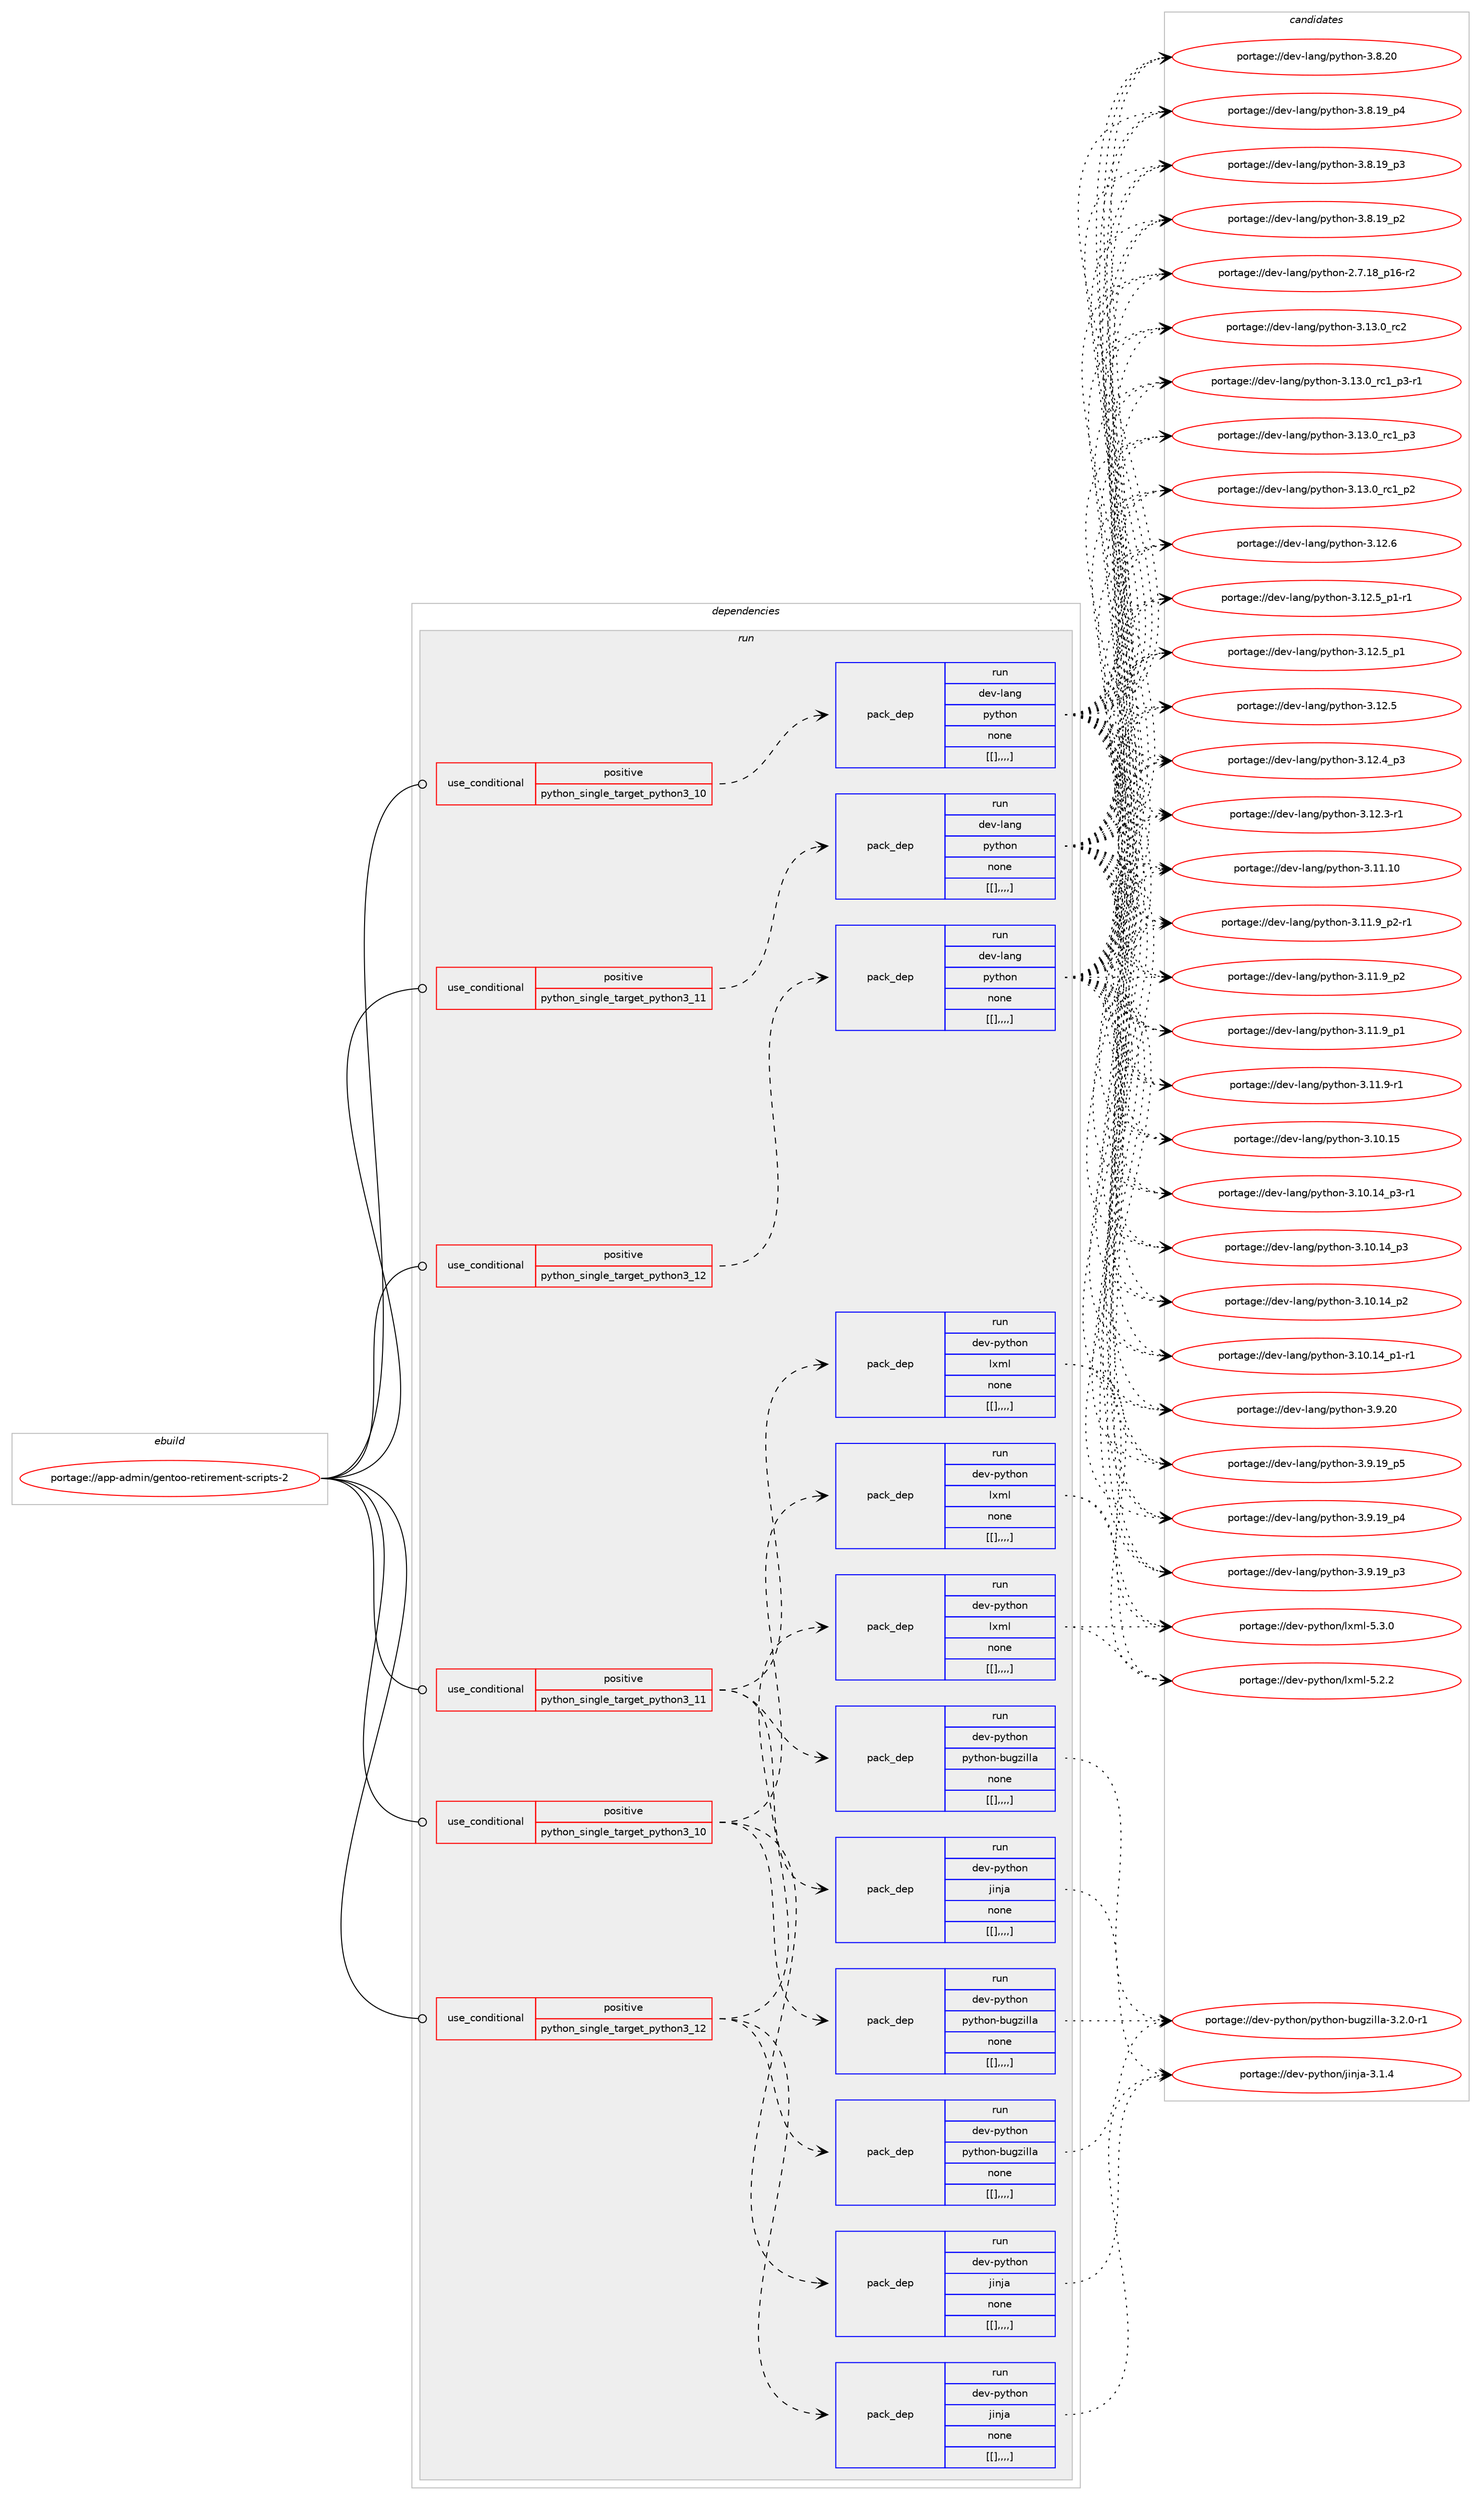 digraph prolog {

# *************
# Graph options
# *************

newrank=true;
concentrate=true;
compound=true;
graph [rankdir=LR,fontname=Helvetica,fontsize=10,ranksep=1.5];#, ranksep=2.5, nodesep=0.2];
edge  [arrowhead=vee];
node  [fontname=Helvetica,fontsize=10];

# **********
# The ebuild
# **********

subgraph cluster_leftcol {
color=gray;
label=<<i>ebuild</i>>;
id [label="portage://app-admin/gentoo-retirement-scripts-2", color=red, width=4, href="../app-admin/gentoo-retirement-scripts-2.svg"];
}

# ****************
# The dependencies
# ****************

subgraph cluster_midcol {
color=gray;
label=<<i>dependencies</i>>;
subgraph cluster_compile {
fillcolor="#eeeeee";
style=filled;
label=<<i>compile</i>>;
}
subgraph cluster_compileandrun {
fillcolor="#eeeeee";
style=filled;
label=<<i>compile and run</i>>;
}
subgraph cluster_run {
fillcolor="#eeeeee";
style=filled;
label=<<i>run</i>>;
subgraph cond611 {
dependency2679 [label=<<TABLE BORDER="0" CELLBORDER="1" CELLSPACING="0" CELLPADDING="4"><TR><TD ROWSPAN="3" CELLPADDING="10">use_conditional</TD></TR><TR><TD>positive</TD></TR><TR><TD>python_single_target_python3_10</TD></TR></TABLE>>, shape=none, color=red];
subgraph pack2061 {
dependency2680 [label=<<TABLE BORDER="0" CELLBORDER="1" CELLSPACING="0" CELLPADDING="4" WIDTH="220"><TR><TD ROWSPAN="6" CELLPADDING="30">pack_dep</TD></TR><TR><TD WIDTH="110">run</TD></TR><TR><TD>dev-lang</TD></TR><TR><TD>python</TD></TR><TR><TD>none</TD></TR><TR><TD>[[],,,,]</TD></TR></TABLE>>, shape=none, color=blue];
}
dependency2679:e -> dependency2680:w [weight=20,style="dashed",arrowhead="vee"];
}
id:e -> dependency2679:w [weight=20,style="solid",arrowhead="odot"];
subgraph cond612 {
dependency2681 [label=<<TABLE BORDER="0" CELLBORDER="1" CELLSPACING="0" CELLPADDING="4"><TR><TD ROWSPAN="3" CELLPADDING="10">use_conditional</TD></TR><TR><TD>positive</TD></TR><TR><TD>python_single_target_python3_10</TD></TR></TABLE>>, shape=none, color=red];
subgraph pack2062 {
dependency2682 [label=<<TABLE BORDER="0" CELLBORDER="1" CELLSPACING="0" CELLPADDING="4" WIDTH="220"><TR><TD ROWSPAN="6" CELLPADDING="30">pack_dep</TD></TR><TR><TD WIDTH="110">run</TD></TR><TR><TD>dev-python</TD></TR><TR><TD>jinja</TD></TR><TR><TD>none</TD></TR><TR><TD>[[],,,,]</TD></TR></TABLE>>, shape=none, color=blue];
}
dependency2681:e -> dependency2682:w [weight=20,style="dashed",arrowhead="vee"];
subgraph pack2063 {
dependency2683 [label=<<TABLE BORDER="0" CELLBORDER="1" CELLSPACING="0" CELLPADDING="4" WIDTH="220"><TR><TD ROWSPAN="6" CELLPADDING="30">pack_dep</TD></TR><TR><TD WIDTH="110">run</TD></TR><TR><TD>dev-python</TD></TR><TR><TD>lxml</TD></TR><TR><TD>none</TD></TR><TR><TD>[[],,,,]</TD></TR></TABLE>>, shape=none, color=blue];
}
dependency2681:e -> dependency2683:w [weight=20,style="dashed",arrowhead="vee"];
subgraph pack2064 {
dependency2684 [label=<<TABLE BORDER="0" CELLBORDER="1" CELLSPACING="0" CELLPADDING="4" WIDTH="220"><TR><TD ROWSPAN="6" CELLPADDING="30">pack_dep</TD></TR><TR><TD WIDTH="110">run</TD></TR><TR><TD>dev-python</TD></TR><TR><TD>python-bugzilla</TD></TR><TR><TD>none</TD></TR><TR><TD>[[],,,,]</TD></TR></TABLE>>, shape=none, color=blue];
}
dependency2681:e -> dependency2684:w [weight=20,style="dashed",arrowhead="vee"];
}
id:e -> dependency2681:w [weight=20,style="solid",arrowhead="odot"];
subgraph cond613 {
dependency2685 [label=<<TABLE BORDER="0" CELLBORDER="1" CELLSPACING="0" CELLPADDING="4"><TR><TD ROWSPAN="3" CELLPADDING="10">use_conditional</TD></TR><TR><TD>positive</TD></TR><TR><TD>python_single_target_python3_11</TD></TR></TABLE>>, shape=none, color=red];
subgraph pack2065 {
dependency2686 [label=<<TABLE BORDER="0" CELLBORDER="1" CELLSPACING="0" CELLPADDING="4" WIDTH="220"><TR><TD ROWSPAN="6" CELLPADDING="30">pack_dep</TD></TR><TR><TD WIDTH="110">run</TD></TR><TR><TD>dev-lang</TD></TR><TR><TD>python</TD></TR><TR><TD>none</TD></TR><TR><TD>[[],,,,]</TD></TR></TABLE>>, shape=none, color=blue];
}
dependency2685:e -> dependency2686:w [weight=20,style="dashed",arrowhead="vee"];
}
id:e -> dependency2685:w [weight=20,style="solid",arrowhead="odot"];
subgraph cond614 {
dependency2687 [label=<<TABLE BORDER="0" CELLBORDER="1" CELLSPACING="0" CELLPADDING="4"><TR><TD ROWSPAN="3" CELLPADDING="10">use_conditional</TD></TR><TR><TD>positive</TD></TR><TR><TD>python_single_target_python3_11</TD></TR></TABLE>>, shape=none, color=red];
subgraph pack2066 {
dependency2688 [label=<<TABLE BORDER="0" CELLBORDER="1" CELLSPACING="0" CELLPADDING="4" WIDTH="220"><TR><TD ROWSPAN="6" CELLPADDING="30">pack_dep</TD></TR><TR><TD WIDTH="110">run</TD></TR><TR><TD>dev-python</TD></TR><TR><TD>jinja</TD></TR><TR><TD>none</TD></TR><TR><TD>[[],,,,]</TD></TR></TABLE>>, shape=none, color=blue];
}
dependency2687:e -> dependency2688:w [weight=20,style="dashed",arrowhead="vee"];
subgraph pack2067 {
dependency2689 [label=<<TABLE BORDER="0" CELLBORDER="1" CELLSPACING="0" CELLPADDING="4" WIDTH="220"><TR><TD ROWSPAN="6" CELLPADDING="30">pack_dep</TD></TR><TR><TD WIDTH="110">run</TD></TR><TR><TD>dev-python</TD></TR><TR><TD>lxml</TD></TR><TR><TD>none</TD></TR><TR><TD>[[],,,,]</TD></TR></TABLE>>, shape=none, color=blue];
}
dependency2687:e -> dependency2689:w [weight=20,style="dashed",arrowhead="vee"];
subgraph pack2068 {
dependency2690 [label=<<TABLE BORDER="0" CELLBORDER="1" CELLSPACING="0" CELLPADDING="4" WIDTH="220"><TR><TD ROWSPAN="6" CELLPADDING="30">pack_dep</TD></TR><TR><TD WIDTH="110">run</TD></TR><TR><TD>dev-python</TD></TR><TR><TD>python-bugzilla</TD></TR><TR><TD>none</TD></TR><TR><TD>[[],,,,]</TD></TR></TABLE>>, shape=none, color=blue];
}
dependency2687:e -> dependency2690:w [weight=20,style="dashed",arrowhead="vee"];
}
id:e -> dependency2687:w [weight=20,style="solid",arrowhead="odot"];
subgraph cond615 {
dependency2691 [label=<<TABLE BORDER="0" CELLBORDER="1" CELLSPACING="0" CELLPADDING="4"><TR><TD ROWSPAN="3" CELLPADDING="10">use_conditional</TD></TR><TR><TD>positive</TD></TR><TR><TD>python_single_target_python3_12</TD></TR></TABLE>>, shape=none, color=red];
subgraph pack2069 {
dependency2692 [label=<<TABLE BORDER="0" CELLBORDER="1" CELLSPACING="0" CELLPADDING="4" WIDTH="220"><TR><TD ROWSPAN="6" CELLPADDING="30">pack_dep</TD></TR><TR><TD WIDTH="110">run</TD></TR><TR><TD>dev-lang</TD></TR><TR><TD>python</TD></TR><TR><TD>none</TD></TR><TR><TD>[[],,,,]</TD></TR></TABLE>>, shape=none, color=blue];
}
dependency2691:e -> dependency2692:w [weight=20,style="dashed",arrowhead="vee"];
}
id:e -> dependency2691:w [weight=20,style="solid",arrowhead="odot"];
subgraph cond616 {
dependency2693 [label=<<TABLE BORDER="0" CELLBORDER="1" CELLSPACING="0" CELLPADDING="4"><TR><TD ROWSPAN="3" CELLPADDING="10">use_conditional</TD></TR><TR><TD>positive</TD></TR><TR><TD>python_single_target_python3_12</TD></TR></TABLE>>, shape=none, color=red];
subgraph pack2070 {
dependency2694 [label=<<TABLE BORDER="0" CELLBORDER="1" CELLSPACING="0" CELLPADDING="4" WIDTH="220"><TR><TD ROWSPAN="6" CELLPADDING="30">pack_dep</TD></TR><TR><TD WIDTH="110">run</TD></TR><TR><TD>dev-python</TD></TR><TR><TD>jinja</TD></TR><TR><TD>none</TD></TR><TR><TD>[[],,,,]</TD></TR></TABLE>>, shape=none, color=blue];
}
dependency2693:e -> dependency2694:w [weight=20,style="dashed",arrowhead="vee"];
subgraph pack2071 {
dependency2695 [label=<<TABLE BORDER="0" CELLBORDER="1" CELLSPACING="0" CELLPADDING="4" WIDTH="220"><TR><TD ROWSPAN="6" CELLPADDING="30">pack_dep</TD></TR><TR><TD WIDTH="110">run</TD></TR><TR><TD>dev-python</TD></TR><TR><TD>lxml</TD></TR><TR><TD>none</TD></TR><TR><TD>[[],,,,]</TD></TR></TABLE>>, shape=none, color=blue];
}
dependency2693:e -> dependency2695:w [weight=20,style="dashed",arrowhead="vee"];
subgraph pack2072 {
dependency2696 [label=<<TABLE BORDER="0" CELLBORDER="1" CELLSPACING="0" CELLPADDING="4" WIDTH="220"><TR><TD ROWSPAN="6" CELLPADDING="30">pack_dep</TD></TR><TR><TD WIDTH="110">run</TD></TR><TR><TD>dev-python</TD></TR><TR><TD>python-bugzilla</TD></TR><TR><TD>none</TD></TR><TR><TD>[[],,,,]</TD></TR></TABLE>>, shape=none, color=blue];
}
dependency2693:e -> dependency2696:w [weight=20,style="dashed",arrowhead="vee"];
}
id:e -> dependency2693:w [weight=20,style="solid",arrowhead="odot"];
}
}

# **************
# The candidates
# **************

subgraph cluster_choices {
rank=same;
color=gray;
label=<<i>candidates</i>>;

subgraph choice2061 {
color=black;
nodesep=1;
choice10010111845108971101034711212111610411111045514649514648951149950 [label="portage://dev-lang/python-3.13.0_rc2", color=red, width=4,href="../dev-lang/python-3.13.0_rc2.svg"];
choice1001011184510897110103471121211161041111104551464951464895114994995112514511449 [label="portage://dev-lang/python-3.13.0_rc1_p3-r1", color=red, width=4,href="../dev-lang/python-3.13.0_rc1_p3-r1.svg"];
choice100101118451089711010347112121116104111110455146495146489511499499511251 [label="portage://dev-lang/python-3.13.0_rc1_p3", color=red, width=4,href="../dev-lang/python-3.13.0_rc1_p3.svg"];
choice100101118451089711010347112121116104111110455146495146489511499499511250 [label="portage://dev-lang/python-3.13.0_rc1_p2", color=red, width=4,href="../dev-lang/python-3.13.0_rc1_p2.svg"];
choice10010111845108971101034711212111610411111045514649504654 [label="portage://dev-lang/python-3.12.6", color=red, width=4,href="../dev-lang/python-3.12.6.svg"];
choice1001011184510897110103471121211161041111104551464950465395112494511449 [label="portage://dev-lang/python-3.12.5_p1-r1", color=red, width=4,href="../dev-lang/python-3.12.5_p1-r1.svg"];
choice100101118451089711010347112121116104111110455146495046539511249 [label="portage://dev-lang/python-3.12.5_p1", color=red, width=4,href="../dev-lang/python-3.12.5_p1.svg"];
choice10010111845108971101034711212111610411111045514649504653 [label="portage://dev-lang/python-3.12.5", color=red, width=4,href="../dev-lang/python-3.12.5.svg"];
choice100101118451089711010347112121116104111110455146495046529511251 [label="portage://dev-lang/python-3.12.4_p3", color=red, width=4,href="../dev-lang/python-3.12.4_p3.svg"];
choice100101118451089711010347112121116104111110455146495046514511449 [label="portage://dev-lang/python-3.12.3-r1", color=red, width=4,href="../dev-lang/python-3.12.3-r1.svg"];
choice1001011184510897110103471121211161041111104551464949464948 [label="portage://dev-lang/python-3.11.10", color=red, width=4,href="../dev-lang/python-3.11.10.svg"];
choice1001011184510897110103471121211161041111104551464949465795112504511449 [label="portage://dev-lang/python-3.11.9_p2-r1", color=red, width=4,href="../dev-lang/python-3.11.9_p2-r1.svg"];
choice100101118451089711010347112121116104111110455146494946579511250 [label="portage://dev-lang/python-3.11.9_p2", color=red, width=4,href="../dev-lang/python-3.11.9_p2.svg"];
choice100101118451089711010347112121116104111110455146494946579511249 [label="portage://dev-lang/python-3.11.9_p1", color=red, width=4,href="../dev-lang/python-3.11.9_p1.svg"];
choice100101118451089711010347112121116104111110455146494946574511449 [label="portage://dev-lang/python-3.11.9-r1", color=red, width=4,href="../dev-lang/python-3.11.9-r1.svg"];
choice1001011184510897110103471121211161041111104551464948464953 [label="portage://dev-lang/python-3.10.15", color=red, width=4,href="../dev-lang/python-3.10.15.svg"];
choice100101118451089711010347112121116104111110455146494846495295112514511449 [label="portage://dev-lang/python-3.10.14_p3-r1", color=red, width=4,href="../dev-lang/python-3.10.14_p3-r1.svg"];
choice10010111845108971101034711212111610411111045514649484649529511251 [label="portage://dev-lang/python-3.10.14_p3", color=red, width=4,href="../dev-lang/python-3.10.14_p3.svg"];
choice10010111845108971101034711212111610411111045514649484649529511250 [label="portage://dev-lang/python-3.10.14_p2", color=red, width=4,href="../dev-lang/python-3.10.14_p2.svg"];
choice100101118451089711010347112121116104111110455146494846495295112494511449 [label="portage://dev-lang/python-3.10.14_p1-r1", color=red, width=4,href="../dev-lang/python-3.10.14_p1-r1.svg"];
choice10010111845108971101034711212111610411111045514657465048 [label="portage://dev-lang/python-3.9.20", color=red, width=4,href="../dev-lang/python-3.9.20.svg"];
choice100101118451089711010347112121116104111110455146574649579511253 [label="portage://dev-lang/python-3.9.19_p5", color=red, width=4,href="../dev-lang/python-3.9.19_p5.svg"];
choice100101118451089711010347112121116104111110455146574649579511252 [label="portage://dev-lang/python-3.9.19_p4", color=red, width=4,href="../dev-lang/python-3.9.19_p4.svg"];
choice100101118451089711010347112121116104111110455146574649579511251 [label="portage://dev-lang/python-3.9.19_p3", color=red, width=4,href="../dev-lang/python-3.9.19_p3.svg"];
choice10010111845108971101034711212111610411111045514656465048 [label="portage://dev-lang/python-3.8.20", color=red, width=4,href="../dev-lang/python-3.8.20.svg"];
choice100101118451089711010347112121116104111110455146564649579511252 [label="portage://dev-lang/python-3.8.19_p4", color=red, width=4,href="../dev-lang/python-3.8.19_p4.svg"];
choice100101118451089711010347112121116104111110455146564649579511251 [label="portage://dev-lang/python-3.8.19_p3", color=red, width=4,href="../dev-lang/python-3.8.19_p3.svg"];
choice100101118451089711010347112121116104111110455146564649579511250 [label="portage://dev-lang/python-3.8.19_p2", color=red, width=4,href="../dev-lang/python-3.8.19_p2.svg"];
choice100101118451089711010347112121116104111110455046554649569511249544511450 [label="portage://dev-lang/python-2.7.18_p16-r2", color=red, width=4,href="../dev-lang/python-2.7.18_p16-r2.svg"];
dependency2680:e -> choice10010111845108971101034711212111610411111045514649514648951149950:w [style=dotted,weight="100"];
dependency2680:e -> choice1001011184510897110103471121211161041111104551464951464895114994995112514511449:w [style=dotted,weight="100"];
dependency2680:e -> choice100101118451089711010347112121116104111110455146495146489511499499511251:w [style=dotted,weight="100"];
dependency2680:e -> choice100101118451089711010347112121116104111110455146495146489511499499511250:w [style=dotted,weight="100"];
dependency2680:e -> choice10010111845108971101034711212111610411111045514649504654:w [style=dotted,weight="100"];
dependency2680:e -> choice1001011184510897110103471121211161041111104551464950465395112494511449:w [style=dotted,weight="100"];
dependency2680:e -> choice100101118451089711010347112121116104111110455146495046539511249:w [style=dotted,weight="100"];
dependency2680:e -> choice10010111845108971101034711212111610411111045514649504653:w [style=dotted,weight="100"];
dependency2680:e -> choice100101118451089711010347112121116104111110455146495046529511251:w [style=dotted,weight="100"];
dependency2680:e -> choice100101118451089711010347112121116104111110455146495046514511449:w [style=dotted,weight="100"];
dependency2680:e -> choice1001011184510897110103471121211161041111104551464949464948:w [style=dotted,weight="100"];
dependency2680:e -> choice1001011184510897110103471121211161041111104551464949465795112504511449:w [style=dotted,weight="100"];
dependency2680:e -> choice100101118451089711010347112121116104111110455146494946579511250:w [style=dotted,weight="100"];
dependency2680:e -> choice100101118451089711010347112121116104111110455146494946579511249:w [style=dotted,weight="100"];
dependency2680:e -> choice100101118451089711010347112121116104111110455146494946574511449:w [style=dotted,weight="100"];
dependency2680:e -> choice1001011184510897110103471121211161041111104551464948464953:w [style=dotted,weight="100"];
dependency2680:e -> choice100101118451089711010347112121116104111110455146494846495295112514511449:w [style=dotted,weight="100"];
dependency2680:e -> choice10010111845108971101034711212111610411111045514649484649529511251:w [style=dotted,weight="100"];
dependency2680:e -> choice10010111845108971101034711212111610411111045514649484649529511250:w [style=dotted,weight="100"];
dependency2680:e -> choice100101118451089711010347112121116104111110455146494846495295112494511449:w [style=dotted,weight="100"];
dependency2680:e -> choice10010111845108971101034711212111610411111045514657465048:w [style=dotted,weight="100"];
dependency2680:e -> choice100101118451089711010347112121116104111110455146574649579511253:w [style=dotted,weight="100"];
dependency2680:e -> choice100101118451089711010347112121116104111110455146574649579511252:w [style=dotted,weight="100"];
dependency2680:e -> choice100101118451089711010347112121116104111110455146574649579511251:w [style=dotted,weight="100"];
dependency2680:e -> choice10010111845108971101034711212111610411111045514656465048:w [style=dotted,weight="100"];
dependency2680:e -> choice100101118451089711010347112121116104111110455146564649579511252:w [style=dotted,weight="100"];
dependency2680:e -> choice100101118451089711010347112121116104111110455146564649579511251:w [style=dotted,weight="100"];
dependency2680:e -> choice100101118451089711010347112121116104111110455146564649579511250:w [style=dotted,weight="100"];
dependency2680:e -> choice100101118451089711010347112121116104111110455046554649569511249544511450:w [style=dotted,weight="100"];
}
subgraph choice2062 {
color=black;
nodesep=1;
choice100101118451121211161041111104710610511010697455146494652 [label="portage://dev-python/jinja-3.1.4", color=red, width=4,href="../dev-python/jinja-3.1.4.svg"];
dependency2682:e -> choice100101118451121211161041111104710610511010697455146494652:w [style=dotted,weight="100"];
}
subgraph choice2063 {
color=black;
nodesep=1;
choice1001011184511212111610411111047108120109108455346514648 [label="portage://dev-python/lxml-5.3.0", color=red, width=4,href="../dev-python/lxml-5.3.0.svg"];
choice1001011184511212111610411111047108120109108455346504650 [label="portage://dev-python/lxml-5.2.2", color=red, width=4,href="../dev-python/lxml-5.2.2.svg"];
dependency2683:e -> choice1001011184511212111610411111047108120109108455346514648:w [style=dotted,weight="100"];
dependency2683:e -> choice1001011184511212111610411111047108120109108455346504650:w [style=dotted,weight="100"];
}
subgraph choice2064 {
color=black;
nodesep=1;
choice10010111845112121116104111110471121211161041111104598117103122105108108974551465046484511449 [label="portage://dev-python/python-bugzilla-3.2.0-r1", color=red, width=4,href="../dev-python/python-bugzilla-3.2.0-r1.svg"];
dependency2684:e -> choice10010111845112121116104111110471121211161041111104598117103122105108108974551465046484511449:w [style=dotted,weight="100"];
}
subgraph choice2065 {
color=black;
nodesep=1;
choice10010111845108971101034711212111610411111045514649514648951149950 [label="portage://dev-lang/python-3.13.0_rc2", color=red, width=4,href="../dev-lang/python-3.13.0_rc2.svg"];
choice1001011184510897110103471121211161041111104551464951464895114994995112514511449 [label="portage://dev-lang/python-3.13.0_rc1_p3-r1", color=red, width=4,href="../dev-lang/python-3.13.0_rc1_p3-r1.svg"];
choice100101118451089711010347112121116104111110455146495146489511499499511251 [label="portage://dev-lang/python-3.13.0_rc1_p3", color=red, width=4,href="../dev-lang/python-3.13.0_rc1_p3.svg"];
choice100101118451089711010347112121116104111110455146495146489511499499511250 [label="portage://dev-lang/python-3.13.0_rc1_p2", color=red, width=4,href="../dev-lang/python-3.13.0_rc1_p2.svg"];
choice10010111845108971101034711212111610411111045514649504654 [label="portage://dev-lang/python-3.12.6", color=red, width=4,href="../dev-lang/python-3.12.6.svg"];
choice1001011184510897110103471121211161041111104551464950465395112494511449 [label="portage://dev-lang/python-3.12.5_p1-r1", color=red, width=4,href="../dev-lang/python-3.12.5_p1-r1.svg"];
choice100101118451089711010347112121116104111110455146495046539511249 [label="portage://dev-lang/python-3.12.5_p1", color=red, width=4,href="../dev-lang/python-3.12.5_p1.svg"];
choice10010111845108971101034711212111610411111045514649504653 [label="portage://dev-lang/python-3.12.5", color=red, width=4,href="../dev-lang/python-3.12.5.svg"];
choice100101118451089711010347112121116104111110455146495046529511251 [label="portage://dev-lang/python-3.12.4_p3", color=red, width=4,href="../dev-lang/python-3.12.4_p3.svg"];
choice100101118451089711010347112121116104111110455146495046514511449 [label="portage://dev-lang/python-3.12.3-r1", color=red, width=4,href="../dev-lang/python-3.12.3-r1.svg"];
choice1001011184510897110103471121211161041111104551464949464948 [label="portage://dev-lang/python-3.11.10", color=red, width=4,href="../dev-lang/python-3.11.10.svg"];
choice1001011184510897110103471121211161041111104551464949465795112504511449 [label="portage://dev-lang/python-3.11.9_p2-r1", color=red, width=4,href="../dev-lang/python-3.11.9_p2-r1.svg"];
choice100101118451089711010347112121116104111110455146494946579511250 [label="portage://dev-lang/python-3.11.9_p2", color=red, width=4,href="../dev-lang/python-3.11.9_p2.svg"];
choice100101118451089711010347112121116104111110455146494946579511249 [label="portage://dev-lang/python-3.11.9_p1", color=red, width=4,href="../dev-lang/python-3.11.9_p1.svg"];
choice100101118451089711010347112121116104111110455146494946574511449 [label="portage://dev-lang/python-3.11.9-r1", color=red, width=4,href="../dev-lang/python-3.11.9-r1.svg"];
choice1001011184510897110103471121211161041111104551464948464953 [label="portage://dev-lang/python-3.10.15", color=red, width=4,href="../dev-lang/python-3.10.15.svg"];
choice100101118451089711010347112121116104111110455146494846495295112514511449 [label="portage://dev-lang/python-3.10.14_p3-r1", color=red, width=4,href="../dev-lang/python-3.10.14_p3-r1.svg"];
choice10010111845108971101034711212111610411111045514649484649529511251 [label="portage://dev-lang/python-3.10.14_p3", color=red, width=4,href="../dev-lang/python-3.10.14_p3.svg"];
choice10010111845108971101034711212111610411111045514649484649529511250 [label="portage://dev-lang/python-3.10.14_p2", color=red, width=4,href="../dev-lang/python-3.10.14_p2.svg"];
choice100101118451089711010347112121116104111110455146494846495295112494511449 [label="portage://dev-lang/python-3.10.14_p1-r1", color=red, width=4,href="../dev-lang/python-3.10.14_p1-r1.svg"];
choice10010111845108971101034711212111610411111045514657465048 [label="portage://dev-lang/python-3.9.20", color=red, width=4,href="../dev-lang/python-3.9.20.svg"];
choice100101118451089711010347112121116104111110455146574649579511253 [label="portage://dev-lang/python-3.9.19_p5", color=red, width=4,href="../dev-lang/python-3.9.19_p5.svg"];
choice100101118451089711010347112121116104111110455146574649579511252 [label="portage://dev-lang/python-3.9.19_p4", color=red, width=4,href="../dev-lang/python-3.9.19_p4.svg"];
choice100101118451089711010347112121116104111110455146574649579511251 [label="portage://dev-lang/python-3.9.19_p3", color=red, width=4,href="../dev-lang/python-3.9.19_p3.svg"];
choice10010111845108971101034711212111610411111045514656465048 [label="portage://dev-lang/python-3.8.20", color=red, width=4,href="../dev-lang/python-3.8.20.svg"];
choice100101118451089711010347112121116104111110455146564649579511252 [label="portage://dev-lang/python-3.8.19_p4", color=red, width=4,href="../dev-lang/python-3.8.19_p4.svg"];
choice100101118451089711010347112121116104111110455146564649579511251 [label="portage://dev-lang/python-3.8.19_p3", color=red, width=4,href="../dev-lang/python-3.8.19_p3.svg"];
choice100101118451089711010347112121116104111110455146564649579511250 [label="portage://dev-lang/python-3.8.19_p2", color=red, width=4,href="../dev-lang/python-3.8.19_p2.svg"];
choice100101118451089711010347112121116104111110455046554649569511249544511450 [label="portage://dev-lang/python-2.7.18_p16-r2", color=red, width=4,href="../dev-lang/python-2.7.18_p16-r2.svg"];
dependency2686:e -> choice10010111845108971101034711212111610411111045514649514648951149950:w [style=dotted,weight="100"];
dependency2686:e -> choice1001011184510897110103471121211161041111104551464951464895114994995112514511449:w [style=dotted,weight="100"];
dependency2686:e -> choice100101118451089711010347112121116104111110455146495146489511499499511251:w [style=dotted,weight="100"];
dependency2686:e -> choice100101118451089711010347112121116104111110455146495146489511499499511250:w [style=dotted,weight="100"];
dependency2686:e -> choice10010111845108971101034711212111610411111045514649504654:w [style=dotted,weight="100"];
dependency2686:e -> choice1001011184510897110103471121211161041111104551464950465395112494511449:w [style=dotted,weight="100"];
dependency2686:e -> choice100101118451089711010347112121116104111110455146495046539511249:w [style=dotted,weight="100"];
dependency2686:e -> choice10010111845108971101034711212111610411111045514649504653:w [style=dotted,weight="100"];
dependency2686:e -> choice100101118451089711010347112121116104111110455146495046529511251:w [style=dotted,weight="100"];
dependency2686:e -> choice100101118451089711010347112121116104111110455146495046514511449:w [style=dotted,weight="100"];
dependency2686:e -> choice1001011184510897110103471121211161041111104551464949464948:w [style=dotted,weight="100"];
dependency2686:e -> choice1001011184510897110103471121211161041111104551464949465795112504511449:w [style=dotted,weight="100"];
dependency2686:e -> choice100101118451089711010347112121116104111110455146494946579511250:w [style=dotted,weight="100"];
dependency2686:e -> choice100101118451089711010347112121116104111110455146494946579511249:w [style=dotted,weight="100"];
dependency2686:e -> choice100101118451089711010347112121116104111110455146494946574511449:w [style=dotted,weight="100"];
dependency2686:e -> choice1001011184510897110103471121211161041111104551464948464953:w [style=dotted,weight="100"];
dependency2686:e -> choice100101118451089711010347112121116104111110455146494846495295112514511449:w [style=dotted,weight="100"];
dependency2686:e -> choice10010111845108971101034711212111610411111045514649484649529511251:w [style=dotted,weight="100"];
dependency2686:e -> choice10010111845108971101034711212111610411111045514649484649529511250:w [style=dotted,weight="100"];
dependency2686:e -> choice100101118451089711010347112121116104111110455146494846495295112494511449:w [style=dotted,weight="100"];
dependency2686:e -> choice10010111845108971101034711212111610411111045514657465048:w [style=dotted,weight="100"];
dependency2686:e -> choice100101118451089711010347112121116104111110455146574649579511253:w [style=dotted,weight="100"];
dependency2686:e -> choice100101118451089711010347112121116104111110455146574649579511252:w [style=dotted,weight="100"];
dependency2686:e -> choice100101118451089711010347112121116104111110455146574649579511251:w [style=dotted,weight="100"];
dependency2686:e -> choice10010111845108971101034711212111610411111045514656465048:w [style=dotted,weight="100"];
dependency2686:e -> choice100101118451089711010347112121116104111110455146564649579511252:w [style=dotted,weight="100"];
dependency2686:e -> choice100101118451089711010347112121116104111110455146564649579511251:w [style=dotted,weight="100"];
dependency2686:e -> choice100101118451089711010347112121116104111110455146564649579511250:w [style=dotted,weight="100"];
dependency2686:e -> choice100101118451089711010347112121116104111110455046554649569511249544511450:w [style=dotted,weight="100"];
}
subgraph choice2066 {
color=black;
nodesep=1;
choice100101118451121211161041111104710610511010697455146494652 [label="portage://dev-python/jinja-3.1.4", color=red, width=4,href="../dev-python/jinja-3.1.4.svg"];
dependency2688:e -> choice100101118451121211161041111104710610511010697455146494652:w [style=dotted,weight="100"];
}
subgraph choice2067 {
color=black;
nodesep=1;
choice1001011184511212111610411111047108120109108455346514648 [label="portage://dev-python/lxml-5.3.0", color=red, width=4,href="../dev-python/lxml-5.3.0.svg"];
choice1001011184511212111610411111047108120109108455346504650 [label="portage://dev-python/lxml-5.2.2", color=red, width=4,href="../dev-python/lxml-5.2.2.svg"];
dependency2689:e -> choice1001011184511212111610411111047108120109108455346514648:w [style=dotted,weight="100"];
dependency2689:e -> choice1001011184511212111610411111047108120109108455346504650:w [style=dotted,weight="100"];
}
subgraph choice2068 {
color=black;
nodesep=1;
choice10010111845112121116104111110471121211161041111104598117103122105108108974551465046484511449 [label="portage://dev-python/python-bugzilla-3.2.0-r1", color=red, width=4,href="../dev-python/python-bugzilla-3.2.0-r1.svg"];
dependency2690:e -> choice10010111845112121116104111110471121211161041111104598117103122105108108974551465046484511449:w [style=dotted,weight="100"];
}
subgraph choice2069 {
color=black;
nodesep=1;
choice10010111845108971101034711212111610411111045514649514648951149950 [label="portage://dev-lang/python-3.13.0_rc2", color=red, width=4,href="../dev-lang/python-3.13.0_rc2.svg"];
choice1001011184510897110103471121211161041111104551464951464895114994995112514511449 [label="portage://dev-lang/python-3.13.0_rc1_p3-r1", color=red, width=4,href="../dev-lang/python-3.13.0_rc1_p3-r1.svg"];
choice100101118451089711010347112121116104111110455146495146489511499499511251 [label="portage://dev-lang/python-3.13.0_rc1_p3", color=red, width=4,href="../dev-lang/python-3.13.0_rc1_p3.svg"];
choice100101118451089711010347112121116104111110455146495146489511499499511250 [label="portage://dev-lang/python-3.13.0_rc1_p2", color=red, width=4,href="../dev-lang/python-3.13.0_rc1_p2.svg"];
choice10010111845108971101034711212111610411111045514649504654 [label="portage://dev-lang/python-3.12.6", color=red, width=4,href="../dev-lang/python-3.12.6.svg"];
choice1001011184510897110103471121211161041111104551464950465395112494511449 [label="portage://dev-lang/python-3.12.5_p1-r1", color=red, width=4,href="../dev-lang/python-3.12.5_p1-r1.svg"];
choice100101118451089711010347112121116104111110455146495046539511249 [label="portage://dev-lang/python-3.12.5_p1", color=red, width=4,href="../dev-lang/python-3.12.5_p1.svg"];
choice10010111845108971101034711212111610411111045514649504653 [label="portage://dev-lang/python-3.12.5", color=red, width=4,href="../dev-lang/python-3.12.5.svg"];
choice100101118451089711010347112121116104111110455146495046529511251 [label="portage://dev-lang/python-3.12.4_p3", color=red, width=4,href="../dev-lang/python-3.12.4_p3.svg"];
choice100101118451089711010347112121116104111110455146495046514511449 [label="portage://dev-lang/python-3.12.3-r1", color=red, width=4,href="../dev-lang/python-3.12.3-r1.svg"];
choice1001011184510897110103471121211161041111104551464949464948 [label="portage://dev-lang/python-3.11.10", color=red, width=4,href="../dev-lang/python-3.11.10.svg"];
choice1001011184510897110103471121211161041111104551464949465795112504511449 [label="portage://dev-lang/python-3.11.9_p2-r1", color=red, width=4,href="../dev-lang/python-3.11.9_p2-r1.svg"];
choice100101118451089711010347112121116104111110455146494946579511250 [label="portage://dev-lang/python-3.11.9_p2", color=red, width=4,href="../dev-lang/python-3.11.9_p2.svg"];
choice100101118451089711010347112121116104111110455146494946579511249 [label="portage://dev-lang/python-3.11.9_p1", color=red, width=4,href="../dev-lang/python-3.11.9_p1.svg"];
choice100101118451089711010347112121116104111110455146494946574511449 [label="portage://dev-lang/python-3.11.9-r1", color=red, width=4,href="../dev-lang/python-3.11.9-r1.svg"];
choice1001011184510897110103471121211161041111104551464948464953 [label="portage://dev-lang/python-3.10.15", color=red, width=4,href="../dev-lang/python-3.10.15.svg"];
choice100101118451089711010347112121116104111110455146494846495295112514511449 [label="portage://dev-lang/python-3.10.14_p3-r1", color=red, width=4,href="../dev-lang/python-3.10.14_p3-r1.svg"];
choice10010111845108971101034711212111610411111045514649484649529511251 [label="portage://dev-lang/python-3.10.14_p3", color=red, width=4,href="../dev-lang/python-3.10.14_p3.svg"];
choice10010111845108971101034711212111610411111045514649484649529511250 [label="portage://dev-lang/python-3.10.14_p2", color=red, width=4,href="../dev-lang/python-3.10.14_p2.svg"];
choice100101118451089711010347112121116104111110455146494846495295112494511449 [label="portage://dev-lang/python-3.10.14_p1-r1", color=red, width=4,href="../dev-lang/python-3.10.14_p1-r1.svg"];
choice10010111845108971101034711212111610411111045514657465048 [label="portage://dev-lang/python-3.9.20", color=red, width=4,href="../dev-lang/python-3.9.20.svg"];
choice100101118451089711010347112121116104111110455146574649579511253 [label="portage://dev-lang/python-3.9.19_p5", color=red, width=4,href="../dev-lang/python-3.9.19_p5.svg"];
choice100101118451089711010347112121116104111110455146574649579511252 [label="portage://dev-lang/python-3.9.19_p4", color=red, width=4,href="../dev-lang/python-3.9.19_p4.svg"];
choice100101118451089711010347112121116104111110455146574649579511251 [label="portage://dev-lang/python-3.9.19_p3", color=red, width=4,href="../dev-lang/python-3.9.19_p3.svg"];
choice10010111845108971101034711212111610411111045514656465048 [label="portage://dev-lang/python-3.8.20", color=red, width=4,href="../dev-lang/python-3.8.20.svg"];
choice100101118451089711010347112121116104111110455146564649579511252 [label="portage://dev-lang/python-3.8.19_p4", color=red, width=4,href="../dev-lang/python-3.8.19_p4.svg"];
choice100101118451089711010347112121116104111110455146564649579511251 [label="portage://dev-lang/python-3.8.19_p3", color=red, width=4,href="../dev-lang/python-3.8.19_p3.svg"];
choice100101118451089711010347112121116104111110455146564649579511250 [label="portage://dev-lang/python-3.8.19_p2", color=red, width=4,href="../dev-lang/python-3.8.19_p2.svg"];
choice100101118451089711010347112121116104111110455046554649569511249544511450 [label="portage://dev-lang/python-2.7.18_p16-r2", color=red, width=4,href="../dev-lang/python-2.7.18_p16-r2.svg"];
dependency2692:e -> choice10010111845108971101034711212111610411111045514649514648951149950:w [style=dotted,weight="100"];
dependency2692:e -> choice1001011184510897110103471121211161041111104551464951464895114994995112514511449:w [style=dotted,weight="100"];
dependency2692:e -> choice100101118451089711010347112121116104111110455146495146489511499499511251:w [style=dotted,weight="100"];
dependency2692:e -> choice100101118451089711010347112121116104111110455146495146489511499499511250:w [style=dotted,weight="100"];
dependency2692:e -> choice10010111845108971101034711212111610411111045514649504654:w [style=dotted,weight="100"];
dependency2692:e -> choice1001011184510897110103471121211161041111104551464950465395112494511449:w [style=dotted,weight="100"];
dependency2692:e -> choice100101118451089711010347112121116104111110455146495046539511249:w [style=dotted,weight="100"];
dependency2692:e -> choice10010111845108971101034711212111610411111045514649504653:w [style=dotted,weight="100"];
dependency2692:e -> choice100101118451089711010347112121116104111110455146495046529511251:w [style=dotted,weight="100"];
dependency2692:e -> choice100101118451089711010347112121116104111110455146495046514511449:w [style=dotted,weight="100"];
dependency2692:e -> choice1001011184510897110103471121211161041111104551464949464948:w [style=dotted,weight="100"];
dependency2692:e -> choice1001011184510897110103471121211161041111104551464949465795112504511449:w [style=dotted,weight="100"];
dependency2692:e -> choice100101118451089711010347112121116104111110455146494946579511250:w [style=dotted,weight="100"];
dependency2692:e -> choice100101118451089711010347112121116104111110455146494946579511249:w [style=dotted,weight="100"];
dependency2692:e -> choice100101118451089711010347112121116104111110455146494946574511449:w [style=dotted,weight="100"];
dependency2692:e -> choice1001011184510897110103471121211161041111104551464948464953:w [style=dotted,weight="100"];
dependency2692:e -> choice100101118451089711010347112121116104111110455146494846495295112514511449:w [style=dotted,weight="100"];
dependency2692:e -> choice10010111845108971101034711212111610411111045514649484649529511251:w [style=dotted,weight="100"];
dependency2692:e -> choice10010111845108971101034711212111610411111045514649484649529511250:w [style=dotted,weight="100"];
dependency2692:e -> choice100101118451089711010347112121116104111110455146494846495295112494511449:w [style=dotted,weight="100"];
dependency2692:e -> choice10010111845108971101034711212111610411111045514657465048:w [style=dotted,weight="100"];
dependency2692:e -> choice100101118451089711010347112121116104111110455146574649579511253:w [style=dotted,weight="100"];
dependency2692:e -> choice100101118451089711010347112121116104111110455146574649579511252:w [style=dotted,weight="100"];
dependency2692:e -> choice100101118451089711010347112121116104111110455146574649579511251:w [style=dotted,weight="100"];
dependency2692:e -> choice10010111845108971101034711212111610411111045514656465048:w [style=dotted,weight="100"];
dependency2692:e -> choice100101118451089711010347112121116104111110455146564649579511252:w [style=dotted,weight="100"];
dependency2692:e -> choice100101118451089711010347112121116104111110455146564649579511251:w [style=dotted,weight="100"];
dependency2692:e -> choice100101118451089711010347112121116104111110455146564649579511250:w [style=dotted,weight="100"];
dependency2692:e -> choice100101118451089711010347112121116104111110455046554649569511249544511450:w [style=dotted,weight="100"];
}
subgraph choice2070 {
color=black;
nodesep=1;
choice100101118451121211161041111104710610511010697455146494652 [label="portage://dev-python/jinja-3.1.4", color=red, width=4,href="../dev-python/jinja-3.1.4.svg"];
dependency2694:e -> choice100101118451121211161041111104710610511010697455146494652:w [style=dotted,weight="100"];
}
subgraph choice2071 {
color=black;
nodesep=1;
choice1001011184511212111610411111047108120109108455346514648 [label="portage://dev-python/lxml-5.3.0", color=red, width=4,href="../dev-python/lxml-5.3.0.svg"];
choice1001011184511212111610411111047108120109108455346504650 [label="portage://dev-python/lxml-5.2.2", color=red, width=4,href="../dev-python/lxml-5.2.2.svg"];
dependency2695:e -> choice1001011184511212111610411111047108120109108455346514648:w [style=dotted,weight="100"];
dependency2695:e -> choice1001011184511212111610411111047108120109108455346504650:w [style=dotted,weight="100"];
}
subgraph choice2072 {
color=black;
nodesep=1;
choice10010111845112121116104111110471121211161041111104598117103122105108108974551465046484511449 [label="portage://dev-python/python-bugzilla-3.2.0-r1", color=red, width=4,href="../dev-python/python-bugzilla-3.2.0-r1.svg"];
dependency2696:e -> choice10010111845112121116104111110471121211161041111104598117103122105108108974551465046484511449:w [style=dotted,weight="100"];
}
}

}
